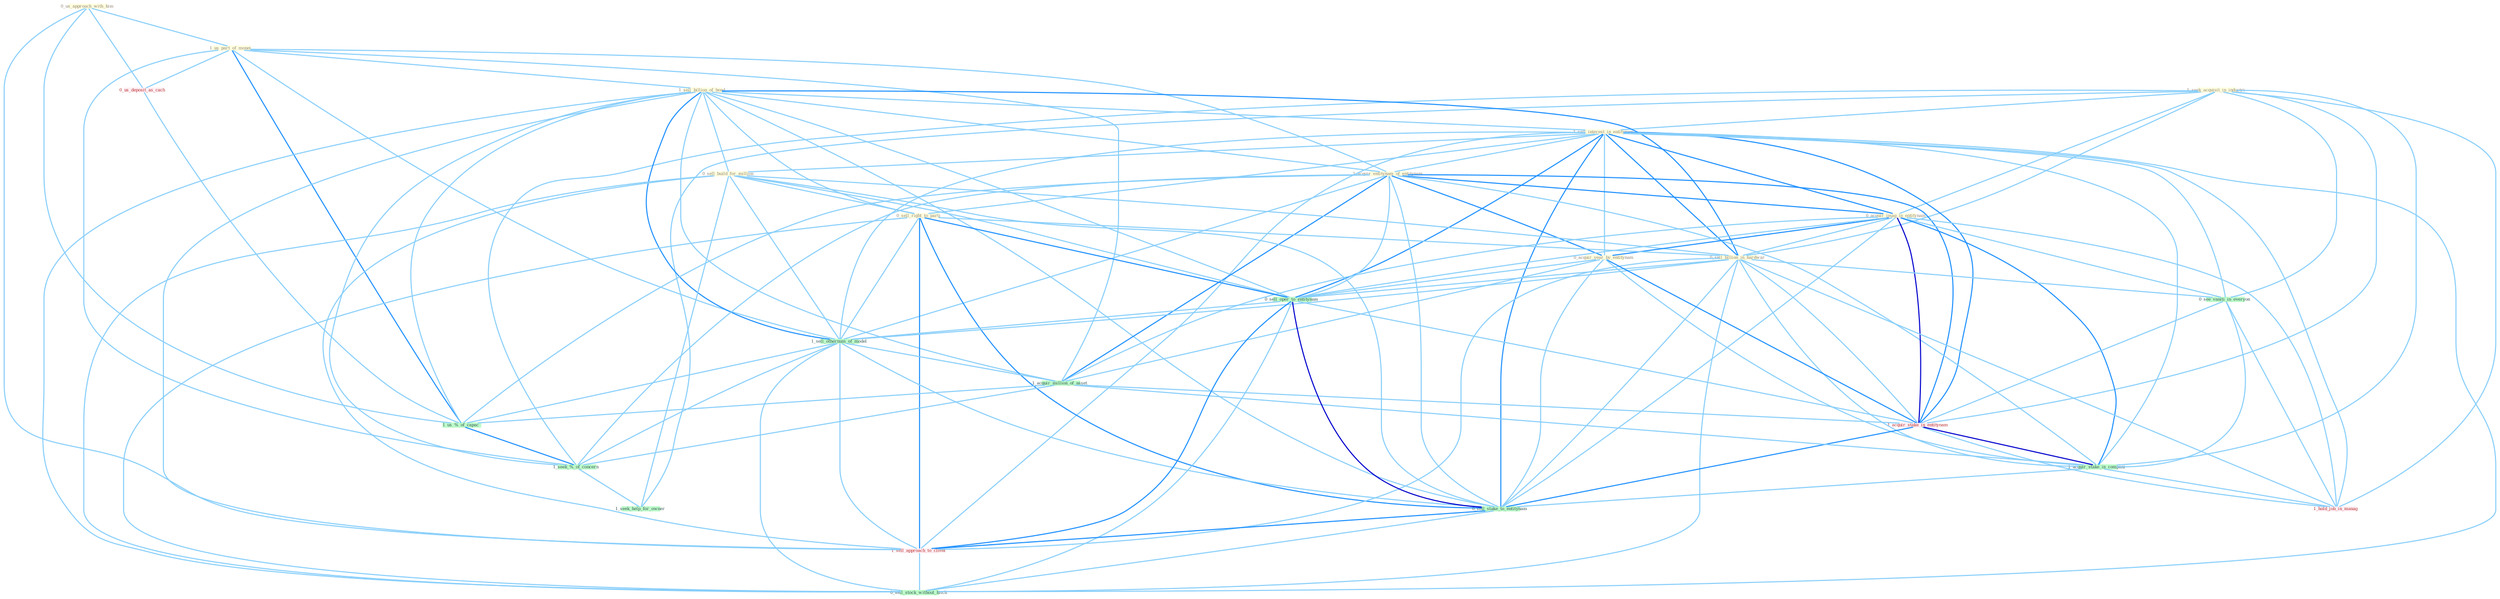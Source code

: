 Graph G{ 
    node
    [shape=polygon,style=filled,width=.5,height=.06,color="#BDFCC9",fixedsize=true,fontsize=4,
    fontcolor="#2f4f4f"];
    {node
    [color="#ffffe0", fontcolor="#8b7d6b"] "0_us_approach_with_him " "1_seek_acquisit_in_industri " "1_us_part_of_monei " "1_sell_billion_of_bond " "1_sell_interest_in_entitynam " "1_acquir_entitynam_of_entitynam " "0_sell_build_for_million " "0_acquir_imag_in_entitynam " "0_sell_right_to_parti " "0_sell_billion_in_hardwar " "0_acquir_year_by_entitynam "}
{node [color="#fff0f5", fontcolor="#b22222"] "0_us_deposit_as_cach " "1_acquir_stake_in_entitynam " "1_sell_approach_to_client " "1_hold_job_in_manag "}
edge [color="#B0E2FF"];

	"0_us_approach_with_him " -- "1_us_part_of_monei " [w="1", color="#87cefa" ];
	"0_us_approach_with_him " -- "0_us_deposit_as_cach " [w="1", color="#87cefa" ];
	"0_us_approach_with_him " -- "1_us_%_of_capac " [w="1", color="#87cefa" ];
	"0_us_approach_with_him " -- "1_sell_approach_to_client " [w="1", color="#87cefa" ];
	"1_seek_acquisit_in_industri " -- "1_sell_interest_in_entitynam " [w="1", color="#87cefa" ];
	"1_seek_acquisit_in_industri " -- "0_acquir_imag_in_entitynam " [w="1", color="#87cefa" ];
	"1_seek_acquisit_in_industri " -- "0_sell_billion_in_hardwar " [w="1", color="#87cefa" ];
	"1_seek_acquisit_in_industri " -- "0_see_vaniti_in_everyon " [w="1", color="#87cefa" ];
	"1_seek_acquisit_in_industri " -- "1_acquir_stake_in_entitynam " [w="1", color="#87cefa" ];
	"1_seek_acquisit_in_industri " -- "1_acquir_stake_in_compani " [w="1", color="#87cefa" ];
	"1_seek_acquisit_in_industri " -- "1_hold_job_in_manag " [w="1", color="#87cefa" ];
	"1_seek_acquisit_in_industri " -- "1_seek_%_of_concern " [w="1", color="#87cefa" ];
	"1_seek_acquisit_in_industri " -- "1_seek_help_for_owner " [w="1", color="#87cefa" ];
	"1_us_part_of_monei " -- "1_sell_billion_of_bond " [w="1", color="#87cefa" ];
	"1_us_part_of_monei " -- "1_acquir_entitynam_of_entitynam " [w="1", color="#87cefa" ];
	"1_us_part_of_monei " -- "1_sell_othernum_of_model " [w="1", color="#87cefa" ];
	"1_us_part_of_monei " -- "1_acquir_million_of_asset " [w="1", color="#87cefa" ];
	"1_us_part_of_monei " -- "0_us_deposit_as_cach " [w="1", color="#87cefa" ];
	"1_us_part_of_monei " -- "1_us_%_of_capac " [w="2", color="#1e90ff" , len=0.8];
	"1_us_part_of_monei " -- "1_seek_%_of_concern " [w="1", color="#87cefa" ];
	"1_sell_billion_of_bond " -- "1_sell_interest_in_entitynam " [w="1", color="#87cefa" ];
	"1_sell_billion_of_bond " -- "1_acquir_entitynam_of_entitynam " [w="1", color="#87cefa" ];
	"1_sell_billion_of_bond " -- "0_sell_build_for_million " [w="1", color="#87cefa" ];
	"1_sell_billion_of_bond " -- "0_sell_right_to_parti " [w="1", color="#87cefa" ];
	"1_sell_billion_of_bond " -- "0_sell_billion_in_hardwar " [w="2", color="#1e90ff" , len=0.8];
	"1_sell_billion_of_bond " -- "0_sell_oper_to_entitynam " [w="1", color="#87cefa" ];
	"1_sell_billion_of_bond " -- "1_sell_othernum_of_model " [w="2", color="#1e90ff" , len=0.8];
	"1_sell_billion_of_bond " -- "1_acquir_million_of_asset " [w="1", color="#87cefa" ];
	"1_sell_billion_of_bond " -- "0_sell_stake_to_entitynam " [w="1", color="#87cefa" ];
	"1_sell_billion_of_bond " -- "1_us_%_of_capac " [w="1", color="#87cefa" ];
	"1_sell_billion_of_bond " -- "1_sell_approach_to_client " [w="1", color="#87cefa" ];
	"1_sell_billion_of_bond " -- "0_sell_stock_without_hitch " [w="1", color="#87cefa" ];
	"1_sell_billion_of_bond " -- "1_seek_%_of_concern " [w="1", color="#87cefa" ];
	"1_sell_interest_in_entitynam " -- "1_acquir_entitynam_of_entitynam " [w="1", color="#87cefa" ];
	"1_sell_interest_in_entitynam " -- "0_sell_build_for_million " [w="1", color="#87cefa" ];
	"1_sell_interest_in_entitynam " -- "0_acquir_imag_in_entitynam " [w="2", color="#1e90ff" , len=0.8];
	"1_sell_interest_in_entitynam " -- "0_sell_right_to_parti " [w="1", color="#87cefa" ];
	"1_sell_interest_in_entitynam " -- "0_sell_billion_in_hardwar " [w="2", color="#1e90ff" , len=0.8];
	"1_sell_interest_in_entitynam " -- "0_acquir_year_by_entitynam " [w="1", color="#87cefa" ];
	"1_sell_interest_in_entitynam " -- "0_sell_oper_to_entitynam " [w="2", color="#1e90ff" , len=0.8];
	"1_sell_interest_in_entitynam " -- "1_sell_othernum_of_model " [w="1", color="#87cefa" ];
	"1_sell_interest_in_entitynam " -- "0_see_vaniti_in_everyon " [w="1", color="#87cefa" ];
	"1_sell_interest_in_entitynam " -- "1_acquir_stake_in_entitynam " [w="2", color="#1e90ff" , len=0.8];
	"1_sell_interest_in_entitynam " -- "1_acquir_stake_in_compani " [w="1", color="#87cefa" ];
	"1_sell_interest_in_entitynam " -- "0_sell_stake_to_entitynam " [w="2", color="#1e90ff" , len=0.8];
	"1_sell_interest_in_entitynam " -- "1_sell_approach_to_client " [w="1", color="#87cefa" ];
	"1_sell_interest_in_entitynam " -- "1_hold_job_in_manag " [w="1", color="#87cefa" ];
	"1_sell_interest_in_entitynam " -- "0_sell_stock_without_hitch " [w="1", color="#87cefa" ];
	"1_acquir_entitynam_of_entitynam " -- "0_acquir_imag_in_entitynam " [w="2", color="#1e90ff" , len=0.8];
	"1_acquir_entitynam_of_entitynam " -- "0_acquir_year_by_entitynam " [w="2", color="#1e90ff" , len=0.8];
	"1_acquir_entitynam_of_entitynam " -- "0_sell_oper_to_entitynam " [w="1", color="#87cefa" ];
	"1_acquir_entitynam_of_entitynam " -- "1_sell_othernum_of_model " [w="1", color="#87cefa" ];
	"1_acquir_entitynam_of_entitynam " -- "1_acquir_million_of_asset " [w="2", color="#1e90ff" , len=0.8];
	"1_acquir_entitynam_of_entitynam " -- "1_acquir_stake_in_entitynam " [w="2", color="#1e90ff" , len=0.8];
	"1_acquir_entitynam_of_entitynam " -- "1_acquir_stake_in_compani " [w="1", color="#87cefa" ];
	"1_acquir_entitynam_of_entitynam " -- "0_sell_stake_to_entitynam " [w="1", color="#87cefa" ];
	"1_acquir_entitynam_of_entitynam " -- "1_us_%_of_capac " [w="1", color="#87cefa" ];
	"1_acquir_entitynam_of_entitynam " -- "1_seek_%_of_concern " [w="1", color="#87cefa" ];
	"0_sell_build_for_million " -- "0_sell_right_to_parti " [w="1", color="#87cefa" ];
	"0_sell_build_for_million " -- "0_sell_billion_in_hardwar " [w="1", color="#87cefa" ];
	"0_sell_build_for_million " -- "0_sell_oper_to_entitynam " [w="1", color="#87cefa" ];
	"0_sell_build_for_million " -- "1_sell_othernum_of_model " [w="1", color="#87cefa" ];
	"0_sell_build_for_million " -- "0_sell_stake_to_entitynam " [w="1", color="#87cefa" ];
	"0_sell_build_for_million " -- "1_sell_approach_to_client " [w="1", color="#87cefa" ];
	"0_sell_build_for_million " -- "0_sell_stock_without_hitch " [w="1", color="#87cefa" ];
	"0_sell_build_for_million " -- "1_seek_help_for_owner " [w="1", color="#87cefa" ];
	"0_acquir_imag_in_entitynam " -- "0_sell_billion_in_hardwar " [w="1", color="#87cefa" ];
	"0_acquir_imag_in_entitynam " -- "0_acquir_year_by_entitynam " [w="2", color="#1e90ff" , len=0.8];
	"0_acquir_imag_in_entitynam " -- "0_sell_oper_to_entitynam " [w="1", color="#87cefa" ];
	"0_acquir_imag_in_entitynam " -- "0_see_vaniti_in_everyon " [w="1", color="#87cefa" ];
	"0_acquir_imag_in_entitynam " -- "1_acquir_million_of_asset " [w="1", color="#87cefa" ];
	"0_acquir_imag_in_entitynam " -- "1_acquir_stake_in_entitynam " [w="3", color="#0000cd" , len=0.6];
	"0_acquir_imag_in_entitynam " -- "1_acquir_stake_in_compani " [w="2", color="#1e90ff" , len=0.8];
	"0_acquir_imag_in_entitynam " -- "0_sell_stake_to_entitynam " [w="1", color="#87cefa" ];
	"0_acquir_imag_in_entitynam " -- "1_hold_job_in_manag " [w="1", color="#87cefa" ];
	"0_sell_right_to_parti " -- "0_sell_billion_in_hardwar " [w="1", color="#87cefa" ];
	"0_sell_right_to_parti " -- "0_sell_oper_to_entitynam " [w="2", color="#1e90ff" , len=0.8];
	"0_sell_right_to_parti " -- "1_sell_othernum_of_model " [w="1", color="#87cefa" ];
	"0_sell_right_to_parti " -- "0_sell_stake_to_entitynam " [w="2", color="#1e90ff" , len=0.8];
	"0_sell_right_to_parti " -- "1_sell_approach_to_client " [w="2", color="#1e90ff" , len=0.8];
	"0_sell_right_to_parti " -- "0_sell_stock_without_hitch " [w="1", color="#87cefa" ];
	"0_sell_billion_in_hardwar " -- "0_sell_oper_to_entitynam " [w="1", color="#87cefa" ];
	"0_sell_billion_in_hardwar " -- "1_sell_othernum_of_model " [w="1", color="#87cefa" ];
	"0_sell_billion_in_hardwar " -- "0_see_vaniti_in_everyon " [w="1", color="#87cefa" ];
	"0_sell_billion_in_hardwar " -- "1_acquir_stake_in_entitynam " [w="1", color="#87cefa" ];
	"0_sell_billion_in_hardwar " -- "1_acquir_stake_in_compani " [w="1", color="#87cefa" ];
	"0_sell_billion_in_hardwar " -- "0_sell_stake_to_entitynam " [w="1", color="#87cefa" ];
	"0_sell_billion_in_hardwar " -- "1_sell_approach_to_client " [w="1", color="#87cefa" ];
	"0_sell_billion_in_hardwar " -- "1_hold_job_in_manag " [w="1", color="#87cefa" ];
	"0_sell_billion_in_hardwar " -- "0_sell_stock_without_hitch " [w="1", color="#87cefa" ];
	"0_acquir_year_by_entitynam " -- "0_sell_oper_to_entitynam " [w="1", color="#87cefa" ];
	"0_acquir_year_by_entitynam " -- "1_acquir_million_of_asset " [w="1", color="#87cefa" ];
	"0_acquir_year_by_entitynam " -- "1_acquir_stake_in_entitynam " [w="2", color="#1e90ff" , len=0.8];
	"0_acquir_year_by_entitynam " -- "1_acquir_stake_in_compani " [w="1", color="#87cefa" ];
	"0_acquir_year_by_entitynam " -- "0_sell_stake_to_entitynam " [w="1", color="#87cefa" ];
	"0_sell_oper_to_entitynam " -- "1_sell_othernum_of_model " [w="1", color="#87cefa" ];
	"0_sell_oper_to_entitynam " -- "1_acquir_stake_in_entitynam " [w="1", color="#87cefa" ];
	"0_sell_oper_to_entitynam " -- "0_sell_stake_to_entitynam " [w="3", color="#0000cd" , len=0.6];
	"0_sell_oper_to_entitynam " -- "1_sell_approach_to_client " [w="2", color="#1e90ff" , len=0.8];
	"0_sell_oper_to_entitynam " -- "0_sell_stock_without_hitch " [w="1", color="#87cefa" ];
	"1_sell_othernum_of_model " -- "1_acquir_million_of_asset " [w="1", color="#87cefa" ];
	"1_sell_othernum_of_model " -- "0_sell_stake_to_entitynam " [w="1", color="#87cefa" ];
	"1_sell_othernum_of_model " -- "1_us_%_of_capac " [w="1", color="#87cefa" ];
	"1_sell_othernum_of_model " -- "1_sell_approach_to_client " [w="1", color="#87cefa" ];
	"1_sell_othernum_of_model " -- "0_sell_stock_without_hitch " [w="1", color="#87cefa" ];
	"1_sell_othernum_of_model " -- "1_seek_%_of_concern " [w="1", color="#87cefa" ];
	"0_see_vaniti_in_everyon " -- "1_acquir_stake_in_entitynam " [w="1", color="#87cefa" ];
	"0_see_vaniti_in_everyon " -- "1_acquir_stake_in_compani " [w="1", color="#87cefa" ];
	"0_see_vaniti_in_everyon " -- "1_hold_job_in_manag " [w="1", color="#87cefa" ];
	"1_acquir_million_of_asset " -- "1_acquir_stake_in_entitynam " [w="1", color="#87cefa" ];
	"1_acquir_million_of_asset " -- "1_acquir_stake_in_compani " [w="1", color="#87cefa" ];
	"1_acquir_million_of_asset " -- "1_us_%_of_capac " [w="1", color="#87cefa" ];
	"1_acquir_million_of_asset " -- "1_seek_%_of_concern " [w="1", color="#87cefa" ];
	"0_us_deposit_as_cach " -- "1_us_%_of_capac " [w="1", color="#87cefa" ];
	"1_acquir_stake_in_entitynam " -- "1_acquir_stake_in_compani " [w="3", color="#0000cd" , len=0.6];
	"1_acquir_stake_in_entitynam " -- "0_sell_stake_to_entitynam " [w="2", color="#1e90ff" , len=0.8];
	"1_acquir_stake_in_entitynam " -- "1_hold_job_in_manag " [w="1", color="#87cefa" ];
	"1_acquir_stake_in_compani " -- "0_sell_stake_to_entitynam " [w="1", color="#87cefa" ];
	"1_acquir_stake_in_compani " -- "1_hold_job_in_manag " [w="1", color="#87cefa" ];
	"0_sell_stake_to_entitynam " -- "1_sell_approach_to_client " [w="2", color="#1e90ff" , len=0.8];
	"0_sell_stake_to_entitynam " -- "0_sell_stock_without_hitch " [w="1", color="#87cefa" ];
	"1_us_%_of_capac " -- "1_seek_%_of_concern " [w="2", color="#1e90ff" , len=0.8];
	"1_sell_approach_to_client " -- "0_sell_stock_without_hitch " [w="1", color="#87cefa" ];
	"1_seek_%_of_concern " -- "1_seek_help_for_owner " [w="1", color="#87cefa" ];
}